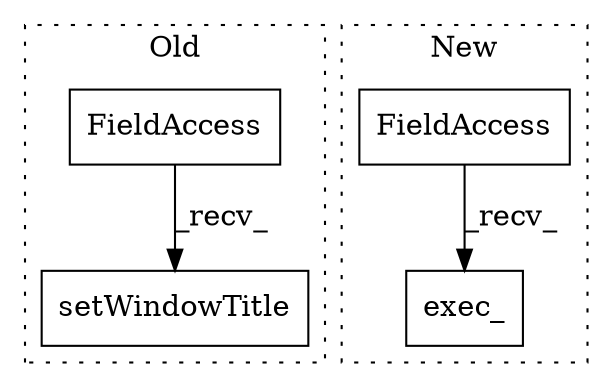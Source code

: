 digraph G {
subgraph cluster0 {
1 [label="setWindowTitle" a="32" s="4322,4342" l="15,1" shape="box"];
4 [label="FieldAccess" a="22" s="4318" l="3" shape="box"];
label = "Old";
style="dotted";
}
subgraph cluster1 {
2 [label="exec_" a="32" s="2208" l="7" shape="box"];
3 [label="FieldAccess" a="22" s="2205" l="2" shape="box"];
label = "New";
style="dotted";
}
3 -> 2 [label="_recv_"];
4 -> 1 [label="_recv_"];
}
